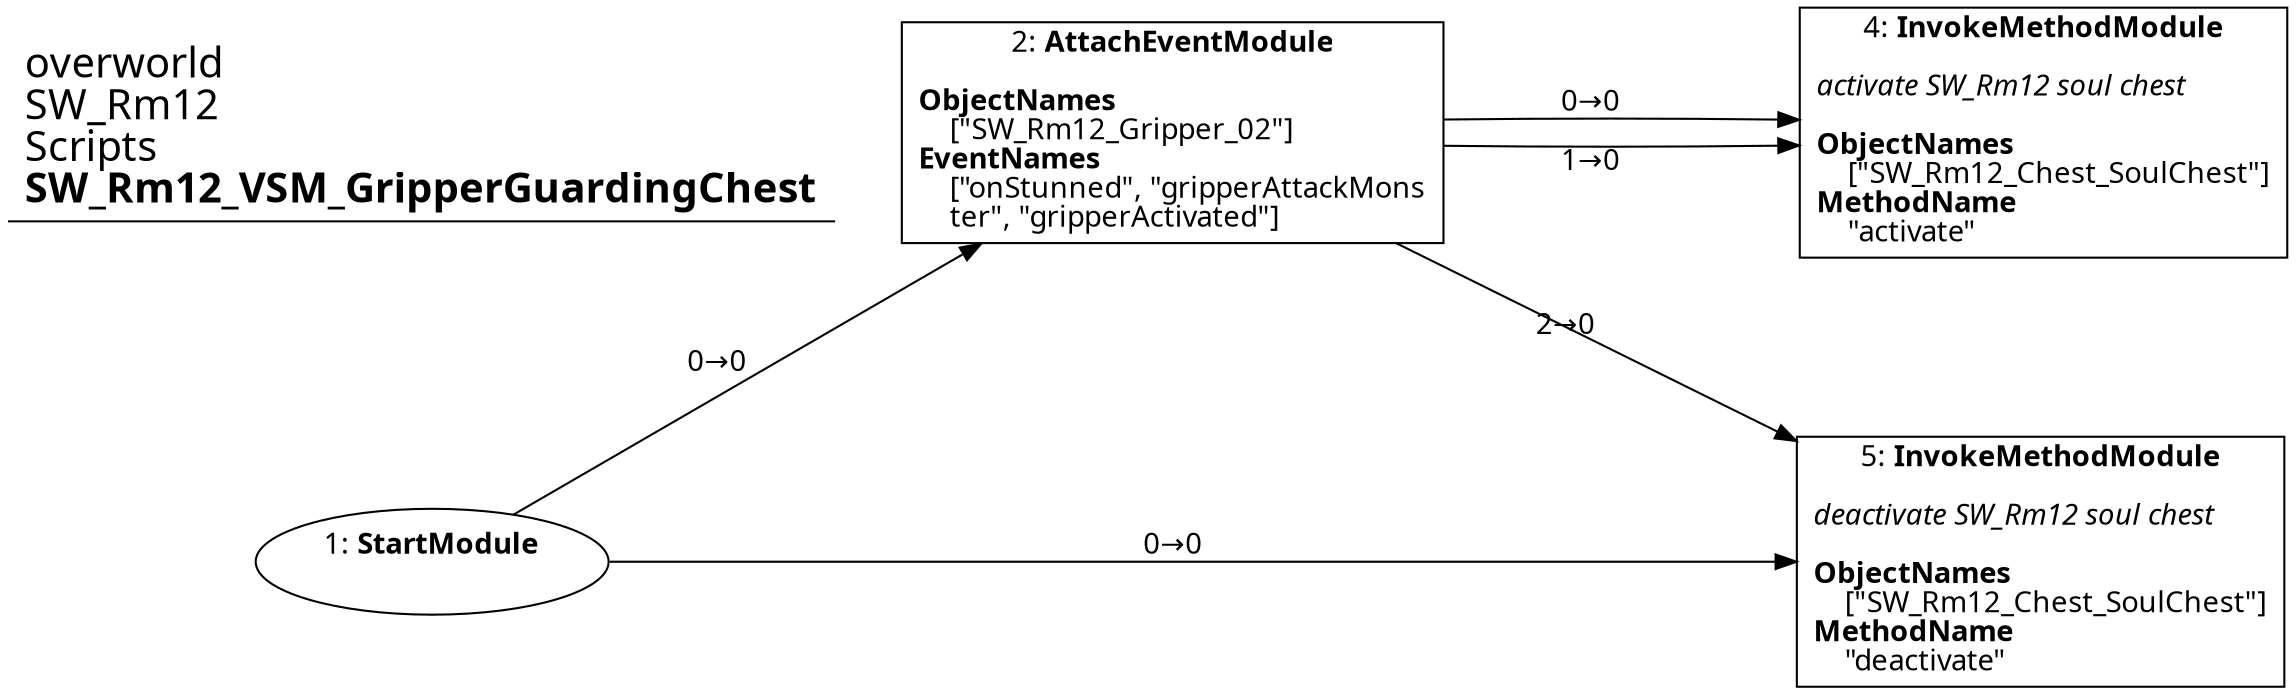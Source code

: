 digraph {
    layout = fdp;
    overlap = prism;
    sep = "+16";
    splines = spline;

    node [ shape = box ];

    graph [ fontname = "Segoe UI" ];
    node [ fontname = "Segoe UI" ];
    edge [ fontname = "Segoe UI" ];

    1 [ label = <1: <b>StartModule</b><br/><br/>> ];
    1 [ shape = oval ]
    1 [ pos = "0.031000001,-0.201!" ];
    1 -> 2 [ label = "0→0" ];
    1 -> 5 [ label = "0→0" ];

    2 [ label = <2: <b>AttachEventModule</b><br/><br/><b>ObjectNames</b><br align="left"/>    [&quot;SW_Rm12_Gripper_02&quot;]<br align="left"/><b>EventNames</b><br align="left"/>    [&quot;onStunned&quot;, &quot;gripperAttackMons<br align="left"/>    ter&quot;, &quot;gripperActivated&quot;]<br align="left"/>> ];
    2 [ pos = "0.282,-0.054!" ];
    2 -> 4 [ label = "0→0" ];
    2 -> 5 [ label = "2→0" ];
    2 -> 4 [ label = "1→0" ];

    4 [ label = <4: <b>InvokeMethodModule</b><br/><br/><i>activate SW_Rm12 soul chest<br align="left"/></i><br align="left"/><b>ObjectNames</b><br align="left"/>    [&quot;SW_Rm12_Chest_SoulChest&quot;]<br align="left"/><b>MethodName</b><br align="left"/>    &quot;activate&quot;<br align="left"/>> ];
    4 [ pos = "0.583,-0.054!" ];

    5 [ label = <5: <b>InvokeMethodModule</b><br/><br/><i>deactivate SW_Rm12 soul chest<br align="left"/></i><br align="left"/><b>ObjectNames</b><br align="left"/>    [&quot;SW_Rm12_Chest_SoulChest&quot;]<br align="left"/><b>MethodName</b><br align="left"/>    &quot;deactivate&quot;<br align="left"/>> ];
    5 [ pos = "0.582,-0.201!" ];

    title [ pos = "0.030000001,-0.053000003!" ];
    title [ shape = underline ];
    title [ label = <<font point-size="20">overworld<br align="left"/>SW_Rm12<br align="left"/>Scripts<br align="left"/><b>SW_Rm12_VSM_GripperGuardingChest</b><br align="left"/></font>> ];
}

